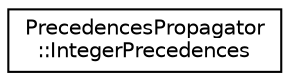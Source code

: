 digraph "Graphical Class Hierarchy"
{
 // LATEX_PDF_SIZE
  edge [fontname="Helvetica",fontsize="10",labelfontname="Helvetica",labelfontsize="10"];
  node [fontname="Helvetica",fontsize="10",shape=record];
  rankdir="LR";
  Node0 [label="PrecedencesPropagator\l::IntegerPrecedences",height=0.2,width=0.4,color="black", fillcolor="white", style="filled",URL="$structoperations__research_1_1sat_1_1_precedences_propagator_1_1_integer_precedences.html",tooltip=" "];
}

